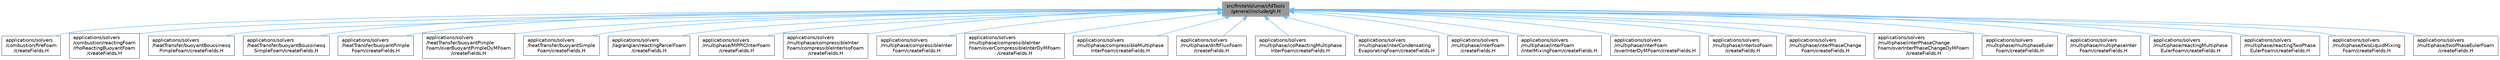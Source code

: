 digraph "src/finiteVolume/cfdTools/general/include/gh.H"
{
 // LATEX_PDF_SIZE
  bgcolor="transparent";
  edge [fontname=Helvetica,fontsize=10,labelfontname=Helvetica,labelfontsize=10];
  node [fontname=Helvetica,fontsize=10,shape=box,height=0.2,width=0.4];
  Node1 [id="Node000001",label="src/finiteVolume/cfdTools\l/general/include/gh.H",height=0.2,width=0.4,color="gray40", fillcolor="grey60", style="filled", fontcolor="black",tooltip=" "];
  Node1 -> Node2 [id="edge1_Node000001_Node000002",dir="back",color="steelblue1",style="solid",tooltip=" "];
  Node2 [id="Node000002",label="applications/solvers\l/combustion/fireFoam\l/createFields.H",height=0.2,width=0.4,color="grey40", fillcolor="white", style="filled",URL="$solvers_2combustion_2fireFoam_2createFields_8H.html",tooltip=" "];
  Node1 -> Node3 [id="edge2_Node000001_Node000003",dir="back",color="steelblue1",style="solid",tooltip=" "];
  Node3 [id="Node000003",label="applications/solvers\l/combustion/reactingFoam\l/rhoReactingBuoyantFoam\l/createFields.H",height=0.2,width=0.4,color="grey40", fillcolor="white", style="filled",URL="$solvers_2combustion_2reactingFoam_2rhoReactingBuoyantFoam_2createFields_8H.html",tooltip=" "];
  Node1 -> Node4 [id="edge3_Node000001_Node000004",dir="back",color="steelblue1",style="solid",tooltip=" "];
  Node4 [id="Node000004",label="applications/solvers\l/heatTransfer/buoyantBoussinesq\lPimpleFoam/createFields.H",height=0.2,width=0.4,color="grey40", fillcolor="white", style="filled",URL="$solvers_2heatTransfer_2buoyantBoussinesqPimpleFoam_2createFields_8H.html",tooltip=" "];
  Node1 -> Node5 [id="edge4_Node000001_Node000005",dir="back",color="steelblue1",style="solid",tooltip=" "];
  Node5 [id="Node000005",label="applications/solvers\l/heatTransfer/buoyantBoussinesq\lSimpleFoam/createFields.H",height=0.2,width=0.4,color="grey40", fillcolor="white", style="filled",URL="$solvers_2heatTransfer_2buoyantBoussinesqSimpleFoam_2createFields_8H.html",tooltip=" "];
  Node1 -> Node6 [id="edge5_Node000001_Node000006",dir="back",color="steelblue1",style="solid",tooltip=" "];
  Node6 [id="Node000006",label="applications/solvers\l/heatTransfer/buoyantPimple\lFoam/createFields.H",height=0.2,width=0.4,color="grey40", fillcolor="white", style="filled",URL="$solvers_2heatTransfer_2buoyantPimpleFoam_2createFields_8H.html",tooltip=" "];
  Node1 -> Node7 [id="edge6_Node000001_Node000007",dir="back",color="steelblue1",style="solid",tooltip=" "];
  Node7 [id="Node000007",label="applications/solvers\l/heatTransfer/buoyantPimple\lFoam/overBuoyantPimpleDyMFoam\l/createFields.H",height=0.2,width=0.4,color="grey40", fillcolor="white", style="filled",URL="$solvers_2heatTransfer_2buoyantPimpleFoam_2overBuoyantPimpleDyMFoam_2createFields_8H.html",tooltip=" "];
  Node1 -> Node8 [id="edge7_Node000001_Node000008",dir="back",color="steelblue1",style="solid",tooltip=" "];
  Node8 [id="Node000008",label="applications/solvers\l/heatTransfer/buoyantSimple\lFoam/createFields.H",height=0.2,width=0.4,color="grey40", fillcolor="white", style="filled",URL="$solvers_2heatTransfer_2buoyantSimpleFoam_2createFields_8H.html",tooltip=" "];
  Node1 -> Node9 [id="edge8_Node000001_Node000009",dir="back",color="steelblue1",style="solid",tooltip=" "];
  Node9 [id="Node000009",label="applications/solvers\l/lagrangian/reactingParcelFoam\l/createFields.H",height=0.2,width=0.4,color="grey40", fillcolor="white", style="filled",URL="$solvers_2lagrangian_2reactingParcelFoam_2createFields_8H.html",tooltip=" "];
  Node1 -> Node10 [id="edge9_Node000001_Node000010",dir="back",color="steelblue1",style="solid",tooltip=" "];
  Node10 [id="Node000010",label="applications/solvers\l/multiphase/MPPICInterFoam\l/createFields.H",height=0.2,width=0.4,color="grey40", fillcolor="white", style="filled",URL="$solvers_2multiphase_2MPPICInterFoam_2createFields_8H.html",tooltip=" "];
  Node1 -> Node11 [id="edge10_Node000001_Node000011",dir="back",color="steelblue1",style="solid",tooltip=" "];
  Node11 [id="Node000011",label="applications/solvers\l/multiphase/compressibleInter\lFoam/compressibleInterIsoFoam\l/createFields.H",height=0.2,width=0.4,color="grey40", fillcolor="white", style="filled",URL="$solvers_2multiphase_2compressibleInterFoam_2compressibleInterIsoFoam_2createFields_8H.html",tooltip=" "];
  Node1 -> Node12 [id="edge11_Node000001_Node000012",dir="back",color="steelblue1",style="solid",tooltip=" "];
  Node12 [id="Node000012",label="applications/solvers\l/multiphase/compressibleInter\lFoam/createFields.H",height=0.2,width=0.4,color="grey40", fillcolor="white", style="filled",URL="$solvers_2multiphase_2compressibleInterFoam_2createFields_8H.html",tooltip=" "];
  Node1 -> Node13 [id="edge12_Node000001_Node000013",dir="back",color="steelblue1",style="solid",tooltip=" "];
  Node13 [id="Node000013",label="applications/solvers\l/multiphase/compressibleInter\lFoam/overCompressibleInterDyMFoam\l/createFields.H",height=0.2,width=0.4,color="grey40", fillcolor="white", style="filled",URL="$solvers_2multiphase_2compressibleInterFoam_2overCompressibleInterDyMFoam_2createFields_8H.html",tooltip=" "];
  Node1 -> Node14 [id="edge13_Node000001_Node000014",dir="back",color="steelblue1",style="solid",tooltip=" "];
  Node14 [id="Node000014",label="applications/solvers\l/multiphase/compressibleMultiphase\lInterFoam/createFields.H",height=0.2,width=0.4,color="grey40", fillcolor="white", style="filled",URL="$solvers_2multiphase_2compressibleMultiphaseInterFoam_2createFields_8H.html",tooltip=" "];
  Node1 -> Node15 [id="edge14_Node000001_Node000015",dir="back",color="steelblue1",style="solid",tooltip=" "];
  Node15 [id="Node000015",label="applications/solvers\l/multiphase/driftFluxFoam\l/createFields.H",height=0.2,width=0.4,color="grey40", fillcolor="white", style="filled",URL="$solvers_2multiphase_2driftFluxFoam_2createFields_8H.html",tooltip=" "];
  Node1 -> Node16 [id="edge15_Node000001_Node000016",dir="back",color="steelblue1",style="solid",tooltip=" "];
  Node16 [id="Node000016",label="applications/solvers\l/multiphase/icoReactingMultiphase\lInterFoam/createFields.H",height=0.2,width=0.4,color="grey40", fillcolor="white", style="filled",URL="$solvers_2multiphase_2icoReactingMultiphaseInterFoam_2createFields_8H.html",tooltip=" "];
  Node1 -> Node17 [id="edge16_Node000001_Node000017",dir="back",color="steelblue1",style="solid",tooltip=" "];
  Node17 [id="Node000017",label="applications/solvers\l/multiphase/interCondensating\lEvaporatingFoam/createFields.H",height=0.2,width=0.4,color="grey40", fillcolor="white", style="filled",URL="$solvers_2multiphase_2interCondensatingEvaporatingFoam_2createFields_8H.html",tooltip=" "];
  Node1 -> Node18 [id="edge17_Node000001_Node000018",dir="back",color="steelblue1",style="solid",tooltip=" "];
  Node18 [id="Node000018",label="applications/solvers\l/multiphase/interFoam\l/createFields.H",height=0.2,width=0.4,color="grey40", fillcolor="white", style="filled",URL="$solvers_2multiphase_2interFoam_2createFields_8H.html",tooltip=" "];
  Node1 -> Node19 [id="edge18_Node000001_Node000019",dir="back",color="steelblue1",style="solid",tooltip=" "];
  Node19 [id="Node000019",label="applications/solvers\l/multiphase/interFoam\l/interMixingFoam/createFields.H",height=0.2,width=0.4,color="grey40", fillcolor="white", style="filled",URL="$solvers_2multiphase_2interFoam_2interMixingFoam_2createFields_8H.html",tooltip=" "];
  Node1 -> Node20 [id="edge19_Node000001_Node000020",dir="back",color="steelblue1",style="solid",tooltip=" "];
  Node20 [id="Node000020",label="applications/solvers\l/multiphase/interFoam\l/overInterDyMFoam/createFields.H",height=0.2,width=0.4,color="grey40", fillcolor="white", style="filled",URL="$solvers_2multiphase_2interFoam_2overInterDyMFoam_2createFields_8H.html",tooltip=" "];
  Node1 -> Node21 [id="edge20_Node000001_Node000021",dir="back",color="steelblue1",style="solid",tooltip=" "];
  Node21 [id="Node000021",label="applications/solvers\l/multiphase/interIsoFoam\l/createFields.H",height=0.2,width=0.4,color="grey40", fillcolor="white", style="filled",URL="$solvers_2multiphase_2interIsoFoam_2createFields_8H.html",tooltip=" "];
  Node1 -> Node22 [id="edge21_Node000001_Node000022",dir="back",color="steelblue1",style="solid",tooltip=" "];
  Node22 [id="Node000022",label="applications/solvers\l/multiphase/interPhaseChange\lFoam/createFields.H",height=0.2,width=0.4,color="grey40", fillcolor="white", style="filled",URL="$solvers_2multiphase_2interPhaseChangeFoam_2createFields_8H.html",tooltip=" "];
  Node1 -> Node23 [id="edge22_Node000001_Node000023",dir="back",color="steelblue1",style="solid",tooltip=" "];
  Node23 [id="Node000023",label="applications/solvers\l/multiphase/interPhaseChange\lFoam/overInterPhaseChangeDyMFoam\l/createFields.H",height=0.2,width=0.4,color="grey40", fillcolor="white", style="filled",URL="$solvers_2multiphase_2interPhaseChangeFoam_2overInterPhaseChangeDyMFoam_2createFields_8H.html",tooltip=" "];
  Node1 -> Node24 [id="edge23_Node000001_Node000024",dir="back",color="steelblue1",style="solid",tooltip=" "];
  Node24 [id="Node000024",label="applications/solvers\l/multiphase/multiphaseEuler\lFoam/createFields.H",height=0.2,width=0.4,color="grey40", fillcolor="white", style="filled",URL="$solvers_2multiphase_2multiphaseEulerFoam_2createFields_8H.html",tooltip=" "];
  Node1 -> Node25 [id="edge24_Node000001_Node000025",dir="back",color="steelblue1",style="solid",tooltip=" "];
  Node25 [id="Node000025",label="applications/solvers\l/multiphase/multiphaseInter\lFoam/createFields.H",height=0.2,width=0.4,color="grey40", fillcolor="white", style="filled",URL="$solvers_2multiphase_2multiphaseInterFoam_2createFields_8H.html",tooltip=" "];
  Node1 -> Node26 [id="edge25_Node000001_Node000026",dir="back",color="steelblue1",style="solid",tooltip=" "];
  Node26 [id="Node000026",label="applications/solvers\l/multiphase/reactingMultiphase\lEulerFoam/createFields.H",height=0.2,width=0.4,color="grey40", fillcolor="white", style="filled",URL="$solvers_2multiphase_2reactingMultiphaseEulerFoam_2createFields_8H.html",tooltip=" "];
  Node1 -> Node27 [id="edge26_Node000001_Node000027",dir="back",color="steelblue1",style="solid",tooltip=" "];
  Node27 [id="Node000027",label="applications/solvers\l/multiphase/reactingTwoPhase\lEulerFoam/createFields.H",height=0.2,width=0.4,color="grey40", fillcolor="white", style="filled",URL="$solvers_2multiphase_2reactingTwoPhaseEulerFoam_2createFields_8H.html",tooltip=" "];
  Node1 -> Node28 [id="edge27_Node000001_Node000028",dir="back",color="steelblue1",style="solid",tooltip=" "];
  Node28 [id="Node000028",label="applications/solvers\l/multiphase/twoLiquidMixing\lFoam/createFields.H",height=0.2,width=0.4,color="grey40", fillcolor="white", style="filled",URL="$solvers_2multiphase_2twoLiquidMixingFoam_2createFields_8H.html",tooltip=" "];
  Node1 -> Node29 [id="edge28_Node000001_Node000029",dir="back",color="steelblue1",style="solid",tooltip=" "];
  Node29 [id="Node000029",label="applications/solvers\l/multiphase/twoPhaseEulerFoam\l/createFields.H",height=0.2,width=0.4,color="grey40", fillcolor="white", style="filled",URL="$solvers_2multiphase_2twoPhaseEulerFoam_2createFields_8H.html",tooltip=" "];
}
